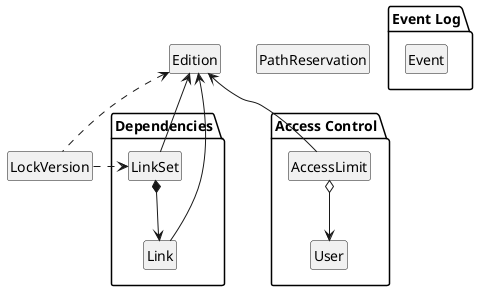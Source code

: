 @startuml

hide circle
hide empty fields
hide empty methods

class Edition
class LockVersion
class PathReservation

package "Dependencies" {
  class LinkSet
  class Link
}

package "Event Log" {
  class Event
}

package "Access Control" {
  class AccessLimit
  class User
}

Edition <-- LinkSet
Edition <-up- Link
LinkSet *--> Link

Edition <.. LockVersion

Edition <-down- AccessLimit
LockVersion ..> LinkSet
AccessLimit o--> User

@enduml
